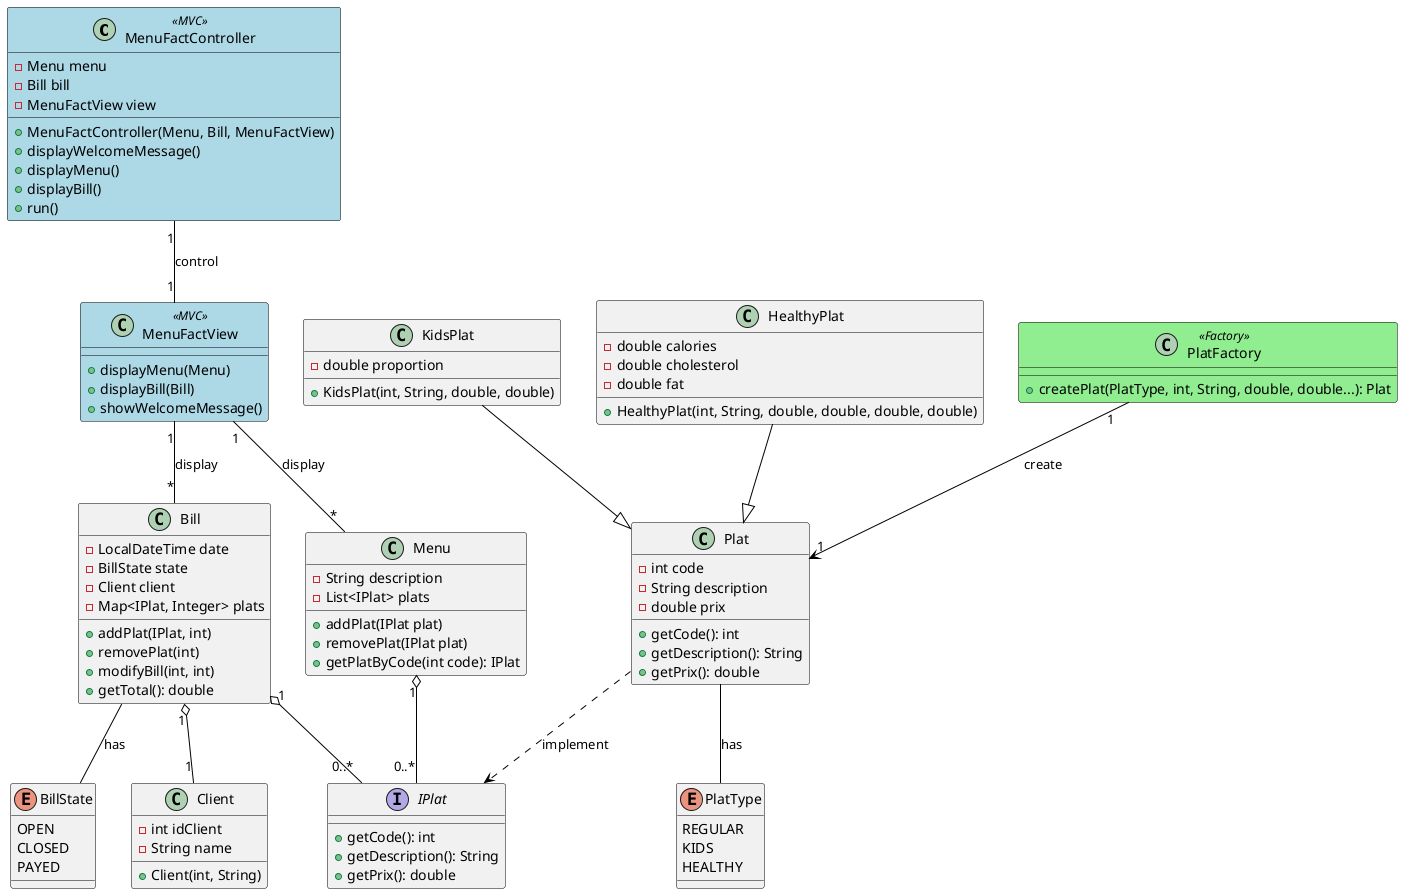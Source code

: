 @startuml menuFact

skinparam class {
    BackgroundColor<<MVC>> LightBlue
    BackgroundColor<<Factory>> LightGreen
    BorderColor black
    ArrowColor black
    ClassFontColor black
}

' // Controller Class (MVC)
class MenuFactController <<MVC>> {
    - Menu menu
    - Bill bill
    - MenuFactView view
    + MenuFactController(Menu, Bill, MenuFactView)
    + displayWelcomeMessage()
    + displayMenu()
    + displayBill()
    + run()
}

' // View Class (MVC)
class MenuFactView <<MVC>> {
    + displayMenu(Menu)
    + displayBill(Bill)
    + showWelcomeMessage()
}

' // Models
class Menu {
    - String description
    - List<IPlat> plats
    + addPlat(IPlat plat)
    + removePlat(IPlat plat)
    + getPlatByCode(int code): IPlat
}

class Bill {
    - LocalDateTime date
    - BillState state
    - Client client
    - Map<IPlat, Integer> plats
    + addPlat(IPlat, int)
    + removePlat(int)
    + modifyBill(int, int)
    + getTotal(): double
}

interface IPlat {
    + getCode(): int
    + getDescription(): String
    + getPrix(): double
}

class Plat {
    - int code
    - String description
    - double prix
    + getCode(): int
    + getDescription(): String
    + getPrix(): double
}

class KidsPlat {
    - double proportion
    + KidsPlat(int, String, double, double)
}

class HealthyPlat {
    - double calories
    - double cholesterol
    - double fat
    + HealthyPlat(int, String, double, double, double, double)
}

class Client {
    - int idClient
    - String name
    + Client(int, String)
}

enum BillState {
    OPEN
    CLOSED
    PAYED
}

' // Factory Pattern (Factory)
class PlatFactory <<Factory>> {
    + createPlat(PlatType, int, String, double, double...): Plat
}

enum PlatType {
    REGULAR
    KIDS
    HEALTHY
}

' Associations and cardinalities
MenuFactController "1" -- "1" MenuFactView : "control"
MenuFactView "1" -- "*" Menu : "display"
MenuFactView "1" -- "*" Bill : "display"
Menu "1" o-- "0..*" IPlat
Plat ..> IPlat: "implement"
Bill "1" o-- "0..*" IPlat
Bill "1" o-- "1" Client
PlatFactory "1" --> "1" Plat : "create"
KidsPlat --|> Plat
HealthyPlat --|> Plat
Bill -- BillState : "has"
Plat -- PlatType : "has"
@enduml

